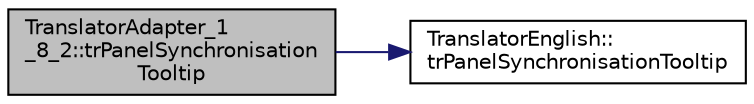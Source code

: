 digraph "TranslatorAdapter_1_8_2::trPanelSynchronisationTooltip"
{
 // LATEX_PDF_SIZE
  edge [fontname="Helvetica",fontsize="10",labelfontname="Helvetica",labelfontsize="10"];
  node [fontname="Helvetica",fontsize="10",shape=record];
  rankdir="LR";
  Node1 [label="TranslatorAdapter_1\l_8_2::trPanelSynchronisation\lTooltip",height=0.2,width=0.4,color="black", fillcolor="grey75", style="filled", fontcolor="black",tooltip=" "];
  Node1 -> Node2 [color="midnightblue",fontsize="10",style="solid",fontname="Helvetica"];
  Node2 [label="TranslatorEnglish::\ltrPanelSynchronisationTooltip",height=0.2,width=0.4,color="black", fillcolor="white", style="filled",URL="$classTranslatorEnglish.html#aedfcf8ef223b7dac08fc5732efdc88a9",tooltip=" "];
}
